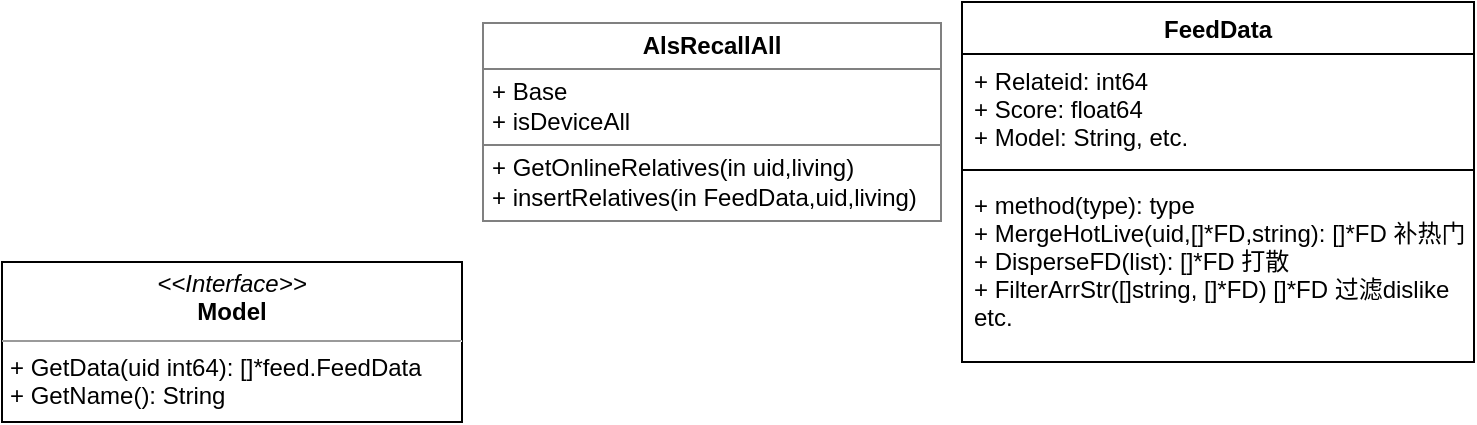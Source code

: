 <mxfile version="17.1.5" type="github">
  <diagram id="darZamEJXbMRb2Eap3pl" name="Page-1">
    <mxGraphModel dx="1422" dy="800" grid="1" gridSize="10" guides="1" tooltips="1" connect="1" arrows="1" fold="1" page="1" pageScale="1" pageWidth="827" pageHeight="1169" math="0" shadow="0">
      <root>
        <mxCell id="0" />
        <mxCell id="1" parent="0" />
        <mxCell id="x6dT7qXxnTMAF7nUAH5G-9" value="&lt;table border=&quot;1&quot; width=&quot;100%&quot; cellpadding=&quot;4&quot; style=&quot;width: 100% ; height: 100% ; border-collapse: collapse&quot;&gt;&lt;tbody&gt;&lt;tr&gt;&lt;th align=&quot;center&quot;&gt;&lt;b&gt;AlsRecallAll&lt;/b&gt;&lt;/th&gt;&lt;/tr&gt;&lt;tr&gt;&lt;td&gt;+ Base&lt;br&gt;+ isDeviceAll&lt;/td&gt;&lt;/tr&gt;&lt;tr&gt;&lt;td&gt;+ GetOnlineRelatives(in uid,living)&lt;br&gt;+ insertRelatives(in FeedData,uid,living)&lt;br&gt;&lt;/td&gt;&lt;/tr&gt;&lt;/tbody&gt;&lt;/table&gt;" style="text;html=1;strokeColor=none;fillColor=none;overflow=fill;" vertex="1" parent="1">
          <mxGeometry x="290" y="80" width="230" height="100" as="geometry" />
        </mxCell>
        <mxCell id="x6dT7qXxnTMAF7nUAH5G-31" value="&lt;p style=&quot;margin: 0px ; margin-top: 4px ; text-align: center&quot;&gt;&lt;i&gt;&amp;lt;&amp;lt;Interface&amp;gt;&amp;gt;&lt;/i&gt;&lt;br&gt;&lt;b&gt;Model&lt;/b&gt;&lt;/p&gt;&lt;hr size=&quot;1&quot;&gt;&lt;p style=&quot;margin: 0px ; margin-left: 4px&quot;&gt;+ GetData(uid int64): []*feed.FeedData&lt;/p&gt;&lt;p style=&quot;margin: 0px ; margin-left: 4px&quot;&gt;+ GetName(): String&lt;br&gt;&lt;/p&gt;" style="verticalAlign=top;align=left;overflow=fill;fontSize=12;fontFamily=Helvetica;html=1;" vertex="1" parent="1">
          <mxGeometry x="50" y="200" width="230" height="80" as="geometry" />
        </mxCell>
        <mxCell id="x6dT7qXxnTMAF7nUAH5G-32" value="FeedData" style="swimlane;fontStyle=1;align=center;verticalAlign=top;childLayout=stackLayout;horizontal=1;startSize=26;horizontalStack=0;resizeParent=1;resizeParentMax=0;resizeLast=0;collapsible=1;marginBottom=0;" vertex="1" parent="1">
          <mxGeometry x="530" y="70" width="256" height="180" as="geometry" />
        </mxCell>
        <mxCell id="x6dT7qXxnTMAF7nUAH5G-33" value="+ Relateid: int64&#xa;+ Score: float64&#xa;+ Model: String, etc." style="text;strokeColor=none;fillColor=none;align=left;verticalAlign=top;spacingLeft=4;spacingRight=4;overflow=hidden;rotatable=0;points=[[0,0.5],[1,0.5]];portConstraint=eastwest;" vertex="1" parent="x6dT7qXxnTMAF7nUAH5G-32">
          <mxGeometry y="26" width="256" height="54" as="geometry" />
        </mxCell>
        <mxCell id="x6dT7qXxnTMAF7nUAH5G-34" value="" style="line;strokeWidth=1;fillColor=none;align=left;verticalAlign=middle;spacingTop=-1;spacingLeft=3;spacingRight=3;rotatable=0;labelPosition=right;points=[];portConstraint=eastwest;" vertex="1" parent="x6dT7qXxnTMAF7nUAH5G-32">
          <mxGeometry y="80" width="256" height="8" as="geometry" />
        </mxCell>
        <mxCell id="x6dT7qXxnTMAF7nUAH5G-35" value="+ method(type): type&#xa;+ MergeHotLive(uid,[]*FD,string): []*FD 补热门&#xa;+ DisperseFD(list): []*FD 打散&#xa;+ FilterArrStr([]string, []*FD) []*FD 过滤dislike&#xa;etc." style="text;strokeColor=none;fillColor=none;align=left;verticalAlign=top;spacingLeft=4;spacingRight=4;overflow=hidden;rotatable=0;points=[[0,0.5],[1,0.5]];portConstraint=eastwest;" vertex="1" parent="x6dT7qXxnTMAF7nUAH5G-32">
          <mxGeometry y="88" width="256" height="92" as="geometry" />
        </mxCell>
      </root>
    </mxGraphModel>
  </diagram>
</mxfile>
